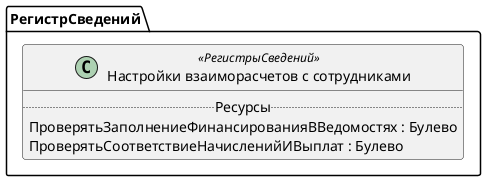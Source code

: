 ﻿@startuml НастройкиВзаиморасчетовССотрудниками
'!include templates.wsd
'..\include templates.wsd
class РегистрСведений.НастройкиВзаиморасчетовССотрудниками as "Настройки взаиморасчетов с сотрудниками" <<РегистрыСведений>>
{
..Ресурсы..
ПроверятьЗаполнениеФинансированияВВедомостях : Булево
ПроверятьСоответствиеНачисленийИВыплат : Булево
}
@enduml
